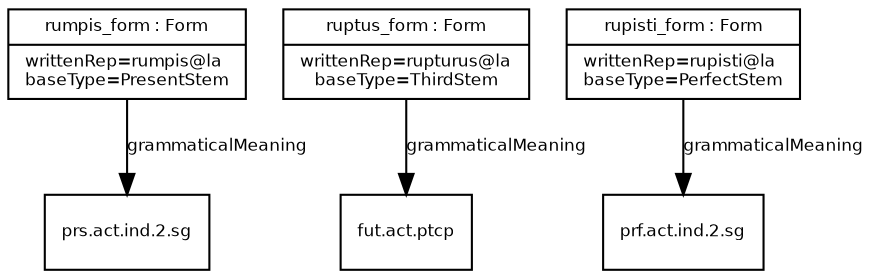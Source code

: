 digraph G {
  fontname = "Bitstream Vera Sans"
    fontsize = 8

    node [
      fontname = "Bitstream Vera Sans"
      fontsize = 8
      shape = "record"
    ]

    edge [
      fontname = "Bitstream Vera Sans"
      fontsize = 8
    ]
 
prsactind2sg [ label="{prs.act.ind.2.sg}" ]
rumpis_form -> prsactind2sg [ label="grammaticalMeaning" ] 
rumpis_form [ label="{rumpis_form : Form|writtenRep=rumpis@la\lbaseType=PresentStem}" ]
futactptcp [ label="{fut.act.ptcp}" ]
ruptus_form -> futactptcp [ label="grammaticalMeaning" ] 
ruptus_form [ label="{ruptus_form : Form|writtenRep=rupturus@la\lbaseType=ThirdStem}" ]
prfactind2sg [ label="{prf.act.ind.2.sg}" ]
rupisti_form -> prfactind2sg [ label="grammaticalMeaning" ] 
rupisti_form [ label="{rupisti_form : Form|writtenRep=rupisti@la\lbaseType=PerfectStem}" ]
}
